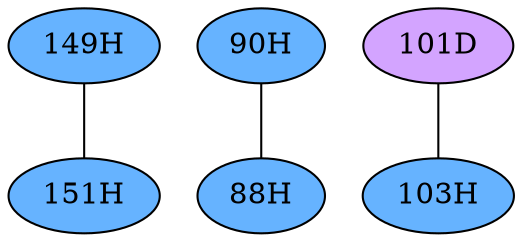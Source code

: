 // The Round Table
graph {
	"149H" [fillcolor="#66B3FF" style=radial]
	"151H" [fillcolor="#66B3FF" style=radial]
	"149H" -- "151H" [penwidth=1]
	"90H" [fillcolor="#66B3FF" style=radial]
	"88H" [fillcolor="#66B3FF" style=radial]
	"90H" -- "88H" [penwidth=1]
	"101D" [fillcolor="#D3A4FF" style=radial]
	"103H" [fillcolor="#66B3FF" style=radial]
	"101D" -- "103H" [penwidth=1]
}
